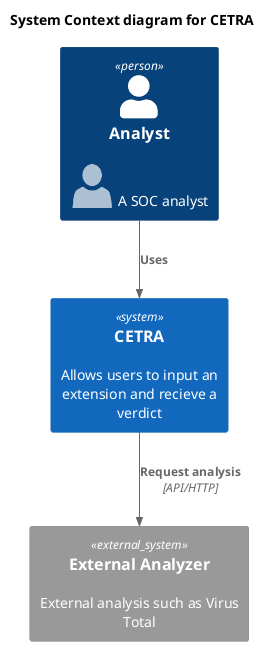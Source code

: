 @startuml
!include <c4/C4_Context.puml>  

'ref http://plantuml.com/stdlib
!include <office/Users/user.puml>
!include <office/Users/mobile_user.puml>

'LAYOUT_WITH_LEGEND

title System Context diagram for CETRA

Person(analyst  , Analyst , "<$user> A SOC analyst" )

System(CETRA, "CETRA", "Allows users to input an extension and recieve a verdict")

System_Ext(ext_sys, "External Analyzer", "External analysis such as Virus Total")

Rel(analyst, CETRA, "Uses")
Rel(CETRA, ext_sys, "Request analysis", "API/HTTP")
@enduml